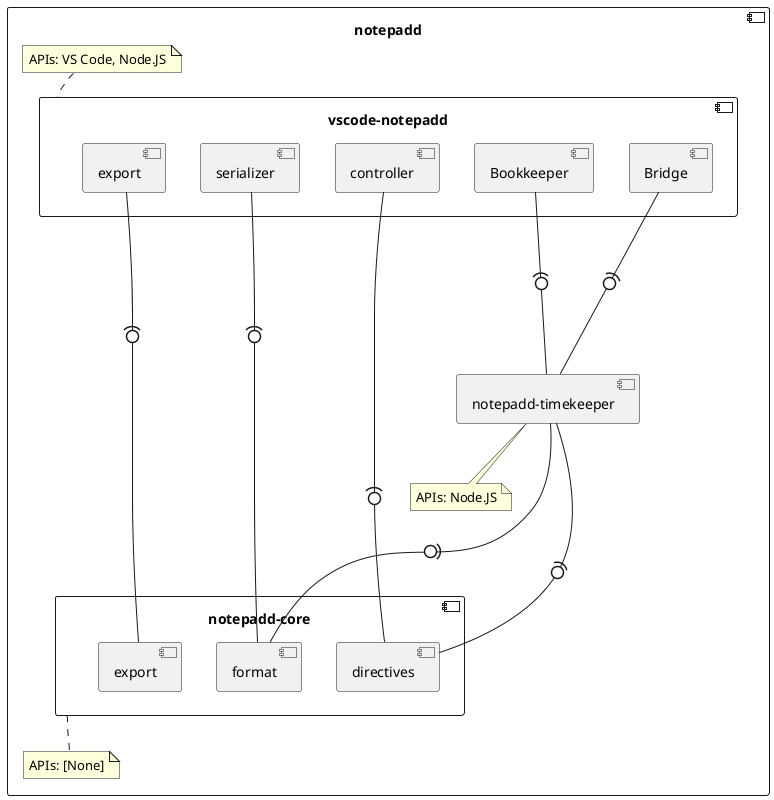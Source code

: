 @startuml packages

component "notepadd" as np {
	component "notepadd-core" as core {
		component "format" as core_fmt
		component "directives" as core_dir
		component "export" as core_exp
	}
	note bottom of core: APIs: [None]

	component "notepadd-timekeeper" as time
	note bottom of time: APIs: Node.JS
	time --(0-- core_fmt
	time --(0-- core_dir

	component "vscode-notepadd" as vsc {
		component "export" as vsc_exp
		vsc_exp --(0-- core_exp

		component "serializer" as vsc_serde
		vsc_serde --(0-- core_fmt

		component "controller" as vsc_ctrl
		vsc_ctrl --(0-- core_dir

		component "Bookkeeper" as vsc_book
		vsc_book --(0-- time

		component "Bridge" as vsc_bridge
		vsc_bridge --(0-- time
	}
	note top of vsc: APIs: VS Code, Node.JS
}

@enduml
